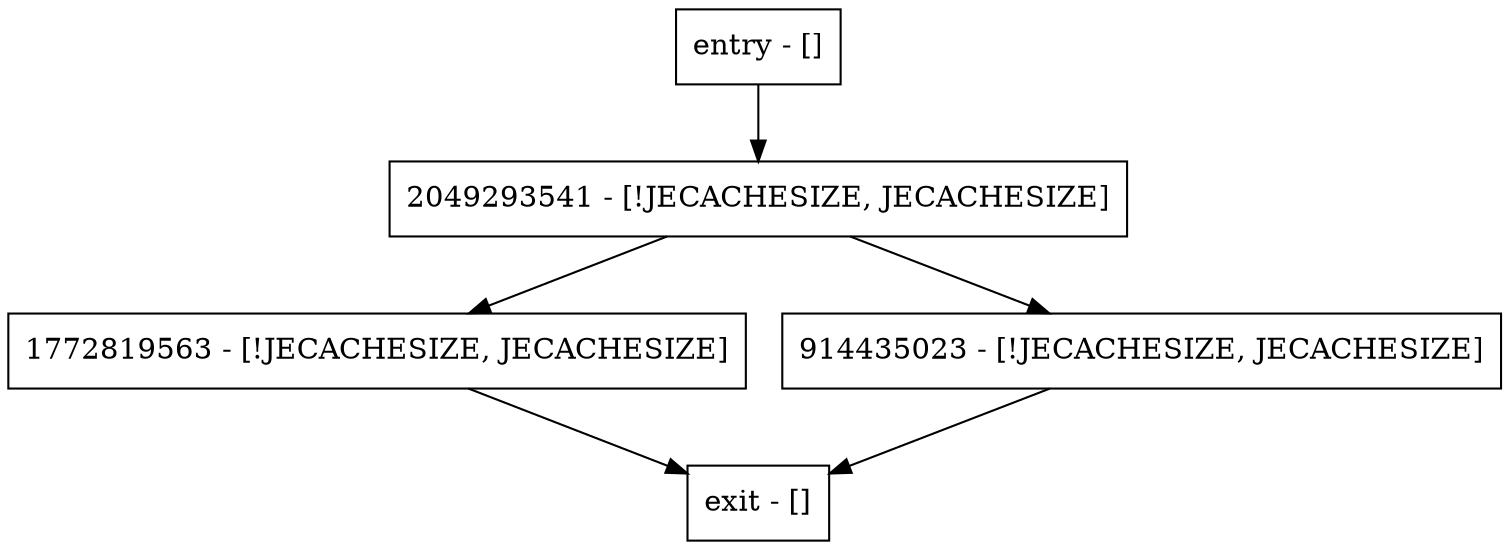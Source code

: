 digraph verifyMemorySize {
node [shape=record];
entry [label="entry - []"];
exit [label="exit - []"];
2049293541 [label="2049293541 - [!JECACHESIZE, JECACHESIZE]"];
1772819563 [label="1772819563 - [!JECACHESIZE, JECACHESIZE]"];
914435023 [label="914435023 - [!JECACHESIZE, JECACHESIZE]"];
entry;
exit;
entry -> 2049293541;
2049293541 -> 1772819563;
2049293541 -> 914435023;
1772819563 -> exit;
914435023 -> exit;
}
